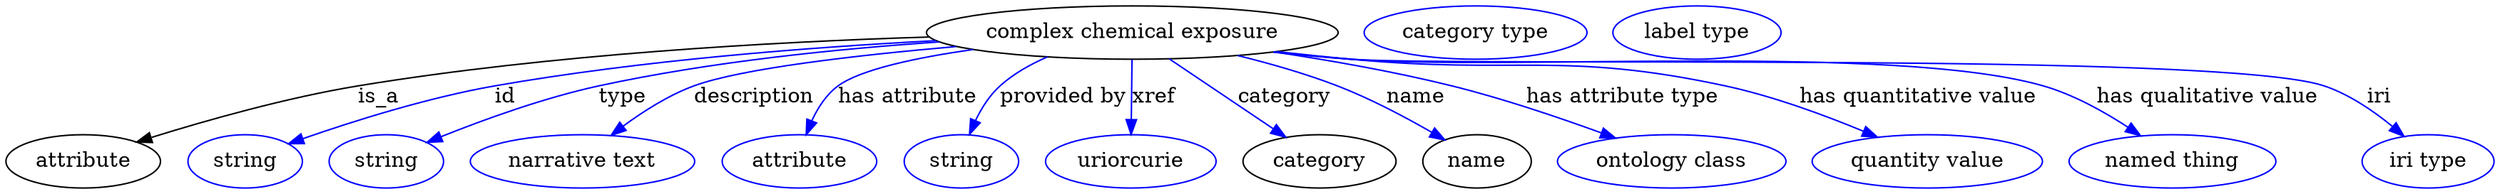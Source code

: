 digraph {
	graph [bb="0,0,1671.2,123"];
	node [label="\N"];
	"complex chemical exposure"	[height=0.5,
		label="complex chemical exposure",
		pos="755,105",
		width=3.8455];
	attribute	[height=0.5,
		pos="51.995,18",
		width=1.4443];
	"complex chemical exposure" -> attribute	[label=is_a,
		lp="250,61.5",
		pos="e,87.828,31.046 618.38,102.03 513.23,98.777 364.61,90.381 236,69 188.09,61.036 134.66,45.779 97.775,34.204"];
	id	[color=blue,
		height=0.5,
		label=string,
		pos="160,18",
		width=1.0652];
	"complex chemical exposure" -> id	[color=blue,
		label=id,
		lp="335,61.5",
		pos="e,188.95,29.825 622.89,99.533 538.11,95.104 425.96,86.328 328,69 282.58,60.968 232.07,44.924 198.4,33.169",
		style=solid];
	type	[color=blue,
		height=0.5,
		label=string,
		pos="255,18",
		width=1.0652];
	"complex chemical exposure" -> type	[color=blue,
		label=type,
		lp="413,61.5",
		pos="e,282.17,30.794 624.99,98.815 556.53,94.199 471.54,85.477 397,69 360.24,60.876 319.9,46.068 291.64,34.668",
		style=solid];
	description	[color=blue,
		height=0.5,
		label="narrative text",
		pos="387,18",
		width=2.0943];
	"complex chemical exposure" -> description	[color=blue,
		label=description,
		lp="500.5,61.5",
		pos="e,405.68,35.594 636.07,95.678 568.71,89.833 491.74,80.924 460,69 443.36,62.752 426.86,51.943 413.76,41.97",
		style=solid];
	"has attribute"	[color=blue,
		height=0.5,
		label=attribute,
		pos="532,18",
		width=1.4443];
	"complex chemical exposure" -> "has attribute"	[color=blue,
		label="has attribute",
		lp="604,61.5",
		pos="e,536.19,35.971 647.33,93.621 609.18,88.153 572,80.195 557,69 549.2,63.181 543.67,54.25 539.84,45.537",
		style=solid];
	"provided by"	[color=blue,
		height=0.5,
		label=string,
		pos="640,18",
		width=1.0652];
	"complex chemical exposure" -> "provided by"	[color=blue,
		label="provided by",
		lp="708.5,61.5",
		pos="e,645.44,36.267 697.85,88.548 686.42,83.613 675.13,77.221 666,69 658.92,62.627 653.46,53.869 649.42,45.463",
		style=solid];
	xref	[color=blue,
		height=0.5,
		label=uriorcurie,
		pos="754,18",
		width=1.5887];
	"complex chemical exposure" -> xref	[color=blue,
		label=xref,
		lp="769.5,61.5",
		pos="e,754.2,36.175 754.79,86.799 754.66,75.163 754.47,59.548 754.32,46.237",
		style=solid];
	category	[height=0.5,
		pos="881,18",
		width=1.4263];
	"complex chemical exposure" -> category	[color=blue,
		label=category,
		lp="857.5,61.5",
		pos="e,858.27,34.33 779.89,87.207 799.93,73.684 828.22,54.6 849.78,40.056",
		style=solid];
	name	[height=0.5,
		pos="987,18",
		width=1.011];
	"complex chemical exposure" -> name	[color=blue,
		label=name,
		lp="946,61.5",
		pos="e,965.3,32.48 825.87,89.488 847.74,84.093 871.67,77.238 893,69 915.02,60.492 938.47,48.026 956.44,37.671",
		style=solid];
	"has attribute type"	[color=blue,
		height=0.5,
		label="ontology class",
		pos="1118,18",
		width=2.1304];
	"complex chemical exposure" -> "has attribute type"	[color=blue,
		label="has attribute type",
		lp="1085,61.5",
		pos="e,1080.2,33.699 850.4,91.911 887.95,86.258 931.28,78.623 970,69 1004.3,60.479 1042,47.682 1070.8,37.168",
		style=solid];
	"has quantitative value"	[color=blue,
		height=0.5,
		label="quantity value",
		pos="1290,18",
		width=2.1484];
	"complex chemical exposure" -> "has quantitative value"	[color=blue,
		label="has quantitative value",
		lp="1284,61.5",
		pos="e,1256.7,34.246 852.19,92.151 868.79,90.301 885.88,88.507 902,87 1013.8,76.548 1044.2,92.606 1154,69 1186.2,62.076 1221,49.157 1247.4,\
38.186",
		style=solid];
	"has qualitative value"	[color=blue,
		height=0.5,
		label="named thing",
		pos="1455,18",
		width=1.9318];
	"complex chemical exposure" -> "has qualitative value"	[color=blue,
		label="has qualitative value",
		lp="1478.5,61.5",
		pos="e,1433.5,35.354 850.18,91.916 867.4,90.036 885.22,88.292 902,87 1005.3,79.041 1268.4,97.651 1368,69 1388.3,63.148 1409,51.588 1425,\
41.057",
		style=solid];
	iri	[color=blue,
		height=0.5,
		label="iri type",
		pos="1627,18",
		width=1.2277];
	"complex chemical exposure" -> iri	[color=blue,
		label=iri,
		lp="1594,61.5",
		pos="e,1610.8,34.918 849.77,91.803 867.12,89.923 885.08,88.208 902,87 974.62,81.813 1488,92.169 1557,69 1574,63.308 1590.4,51.998 1603,\
41.573",
		style=solid];
	"named thing_category"	[color=blue,
		height=0.5,
		label="category type",
		pos="986,105",
		width=2.0762];
	attribute_name	[color=blue,
		height=0.5,
		label="label type",
		pos="1135,105",
		width=1.5707];
}
